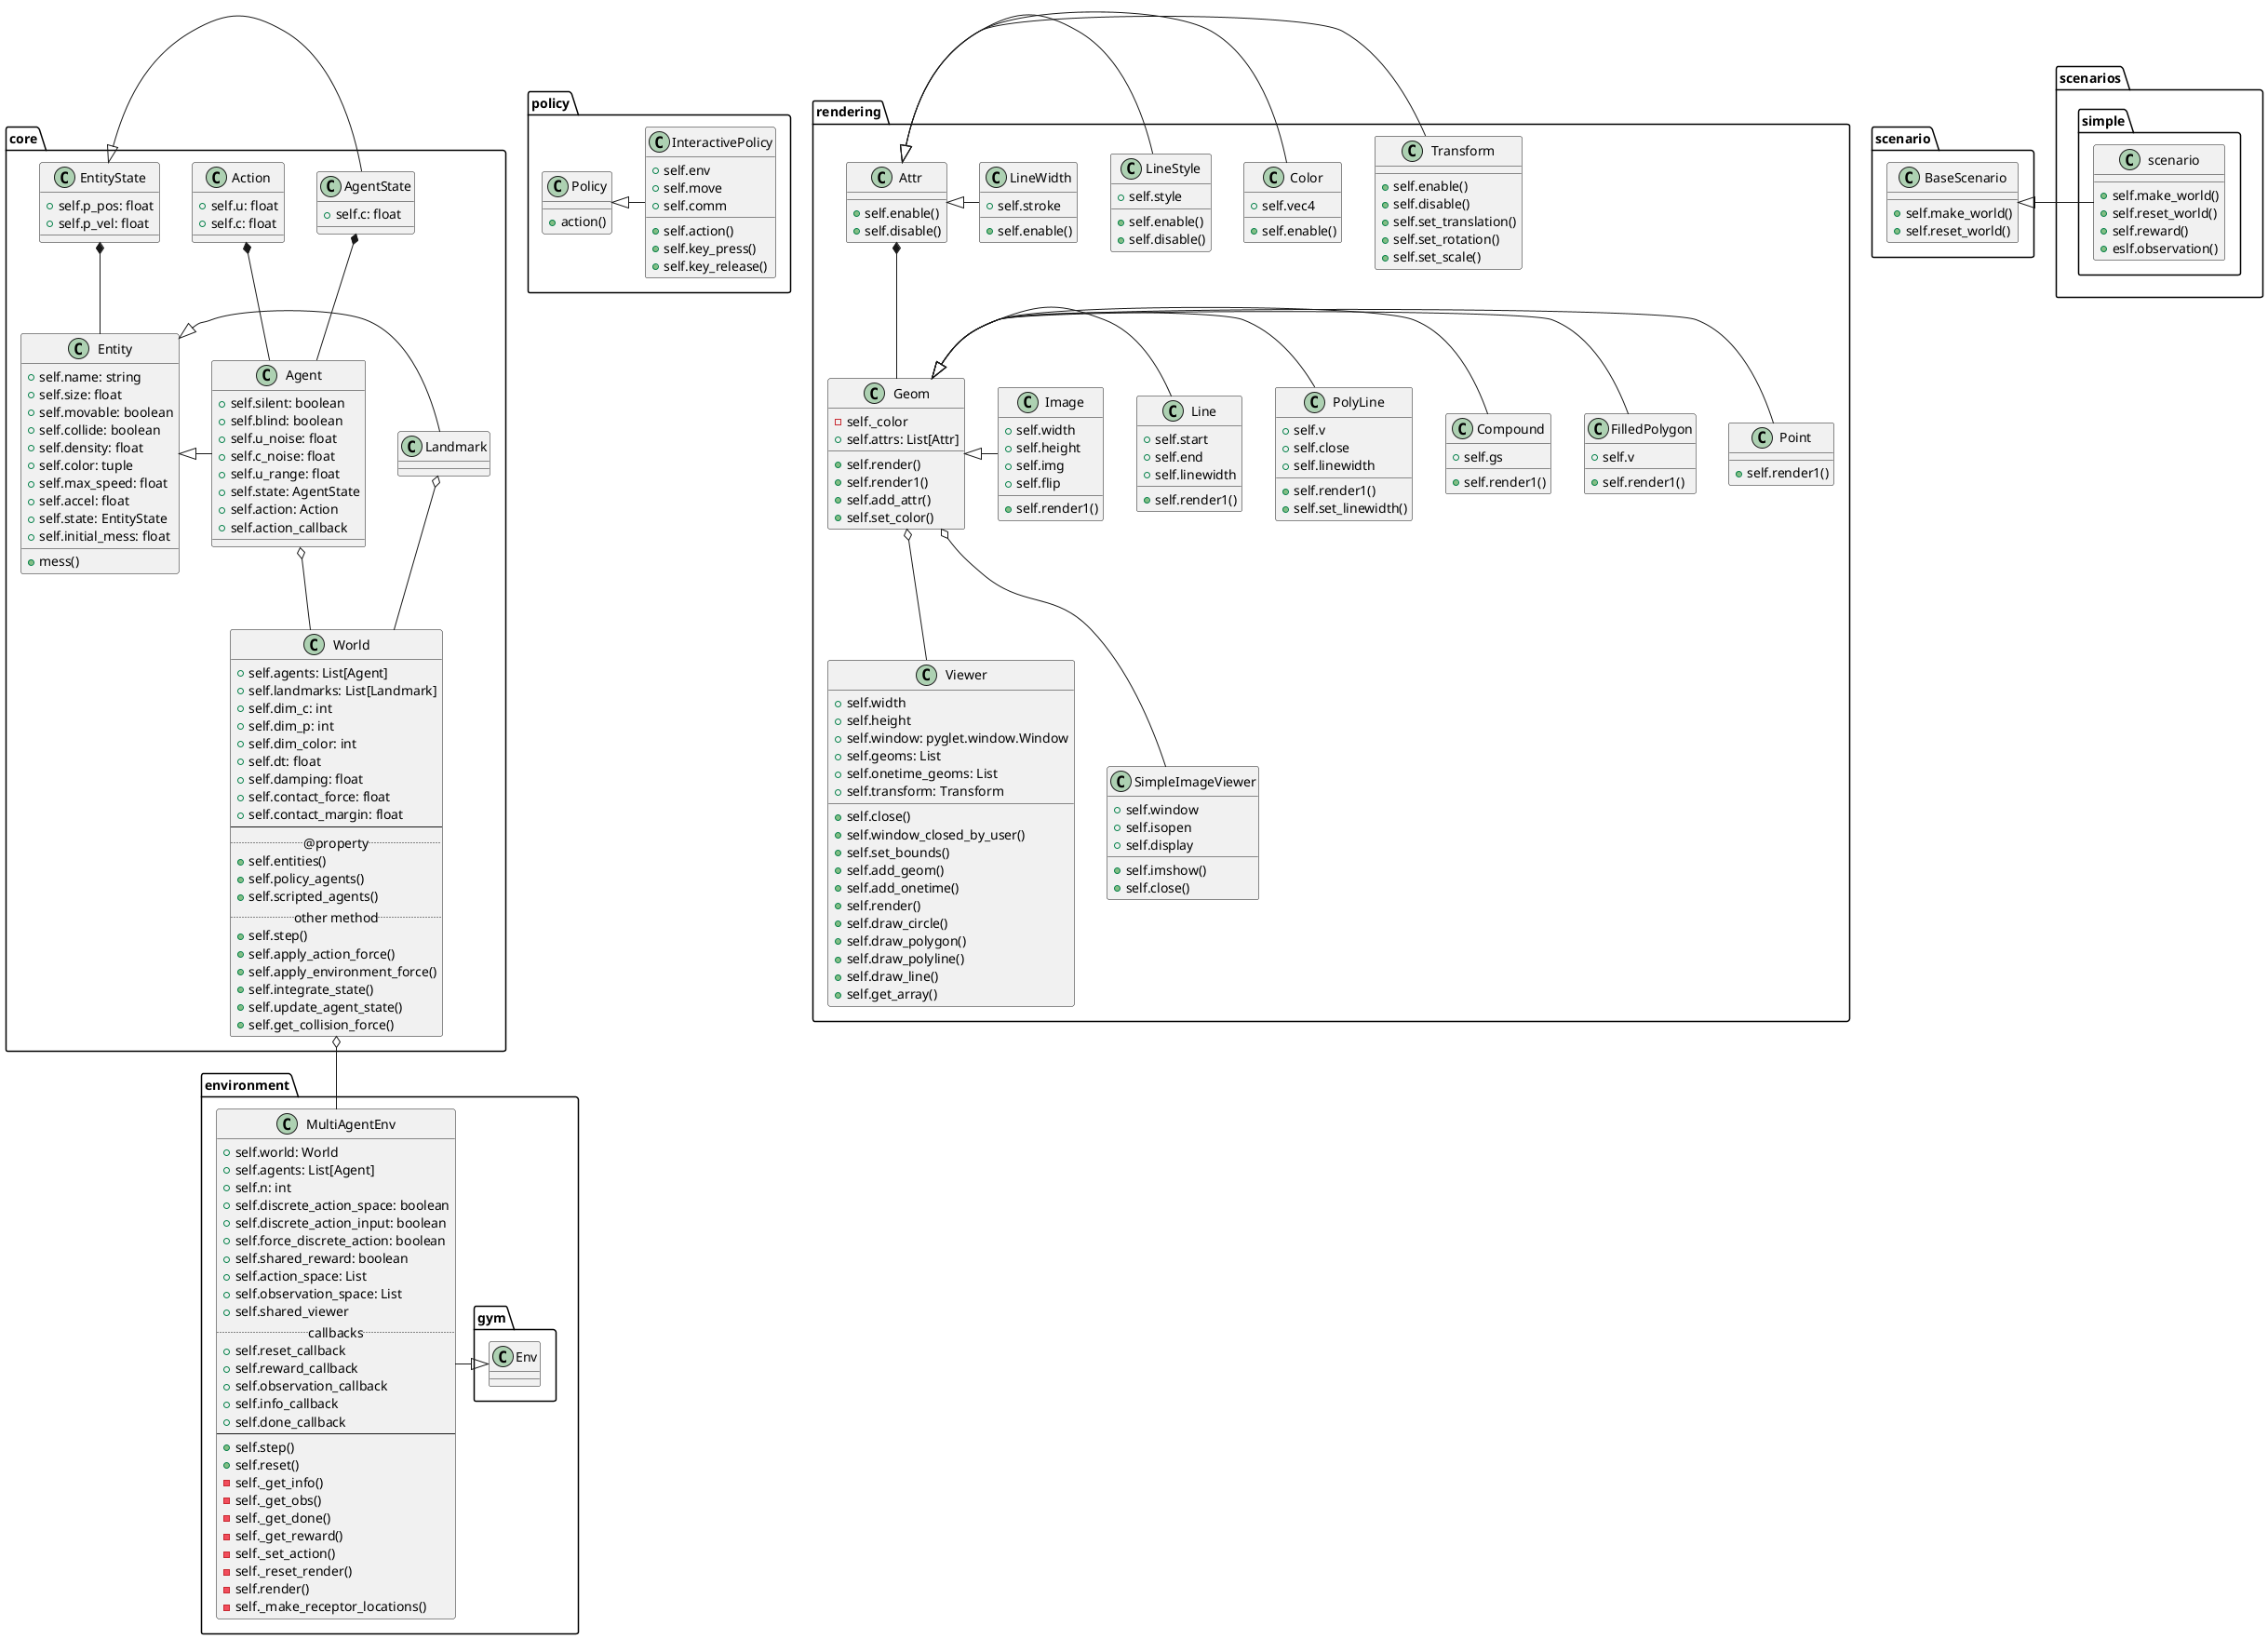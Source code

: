 @startuml
package core {
        class EntityState {
                + self.p_pos: float
                + self.p_vel: float
        }

        class AgentState {
                + self.c: float
        }

        class Action {
                + self.u: float
                + self.c: float
        }

        class Entity {
                + self.name: string
                + self.size: float
                + self.movable: boolean
                + self.collide: boolean
                + self.density: float
                + self.color: tuple
                + self.max_speed: float
                + self.accel: float
                + self.state: EntityState
                + self.initial_mess: float

                + mess()
        }

        class Landmark {
        }

        class Agent {
                + self.silent: boolean
                + self.blind: boolean
                + self.u_noise: float
                + self.c_noise: float
                + self.u_range: float
                + self.state: AgentState
                + self.action: Action
                + self.action_callback
        }

        class World {
                + self.agents: List[Agent]
                + self.landmarks: List[Landmark]
                + self.dim_c: int
                + self.dim_p: int
                + self.dim_color: int
                + self.dt: float
                + self.damping: float
                + self.contact_force: float
                + self.contact_margin: float
                ----
                ..@property..
                + self.entities()
                + self.policy_agents()
                + self.scripted_agents()
                ..other method..
                + self.step()
                + self.apply_action_force()
                + self.apply_environment_force()
                + self.integrate_state()
                + self.update_agent_state()
                + self.get_collision_force()
        }

        EntityState <|- AgentState
        Entity <|- Landmark
        Entity <|- Agent
        AgentState *-- Agent
        EntityState *-- Entity
        Action *-- Agent
        Agent o-- World
        Landmark o-- World
}

package environment {
        class MultiAgentEnv {
                + self.world: World
                + self.agents: List[Agent]
                + self.n: int
                + self.discrete_action_space: boolean
                + self.discrete_action_input: boolean
                + self.force_discrete_action: boolean
                + self.shared_reward: boolean
                + self.action_space: List
                + self.observation_space: List
                + self.shared_viewer
                ..callbacks..
                + self.reset_callback
                + self.reward_callback
                + self.observation_callback
                + self.info_callback
                + self.done_callback
                ----
                + self.step()
                + self.reset()
                - self._get_info()
                - self._get_obs()
                - self._get_done()
                - self._get_reward()
                - self._set_action()
                - self._reset_render()
                - self.render()
                - self._make_receptor_locations()
        }

        gym.Env <|- MultiAgentEnv
        World o-- MultiAgentEnv
}

package policy {
        class Policy {
                + action()
        }

        class InteractivePolicy {
                + self.env
                + self.move
                + self.comm
                + self.action()
                + self.key_press()
                + self.key_release()
        }

        Policy <|- InteractivePolicy
}

package rendering {
        class Viewer {
                + self.width
                + self.height
                + self.window: pyglet.window.Window
                + self.geoms: List
                + self.onetime_geoms: List
                + self.transform: Transform
                + self.close()
                + self.window_closed_by_user()
                + self.set_bounds()
                + self.add_geom()
                + self.add_onetime()
                + self.render()
                + self.draw_circle()
                + self.draw_polygon()
                + self.draw_polyline()
                + self.draw_line()
                + self.get_array()
        }

        class Geom {
                - self._color
                + self.attrs: List[Attr]
                + self.render()
                + self.render1()
                + self.add_attr()
                + self.set_color()
        }

        class Attr {
                + self.enable()
                + self.disable()
        }

        class Transform {
                + self.enable()
                + self.disable()
                + self.set_translation()
                + self.set_rotation()
                + self.set_scale()
        }

        class Color {
                + self.vec4
                + self.enable()
        }

        class LineStyle {
                + self.style
                + self.enable()
                + self.disable()
        }

        class LineWidth {
                + self.stroke
                + self.enable()
        }

        class Point {
                + self.render1()
        }

        class FilledPolygon {
                + self.v
                + self.render1()
        }

        class Compound {
                + self.gs
                + self.render1()
        }

        class PolyLine {
                + self.v
                + self.close
                + self.linewidth
                + self.render1()
                + self.set_linewidth()
        }

        class Line {
                + self.start
                + self.end
                + self.linewidth
                + self.render1()
        }

        class Image {
                + self.width
                + self.height
                + self.img
                + self.flip
                + self.render1()
        }

        class SimpleImageViewer {
                + self.window
                + self.isopen
                + self.display
                + self.imshow()
                + self.close()
        }

        Attr *-- Geom
        Attr <|- Transform
        Attr <|- Color
        Attr <|- LineStyle
        Attr <|- LineWidth
        Geom <|- Point
        Geom <|- FilledPolygon
        Geom <|- Compound
        Geom <|- PolyLine
        Geom <|- Line
        Geom <|- Image
        Geom o-- Viewer
        Geom o-- SimpleImageViewer
}

package scenario {
        class BaseScenario {
                + self.make_world()
                + self.reset_world()
        }
}

package scenarios {
        package simple {
                class scenario {
                        + self.make_world()
                        + self.reset_world()
                        + self.reward()
                        + eslf.observation()
                }
        }

        BaseScenario <|- simple.scenario
}

@enduml
